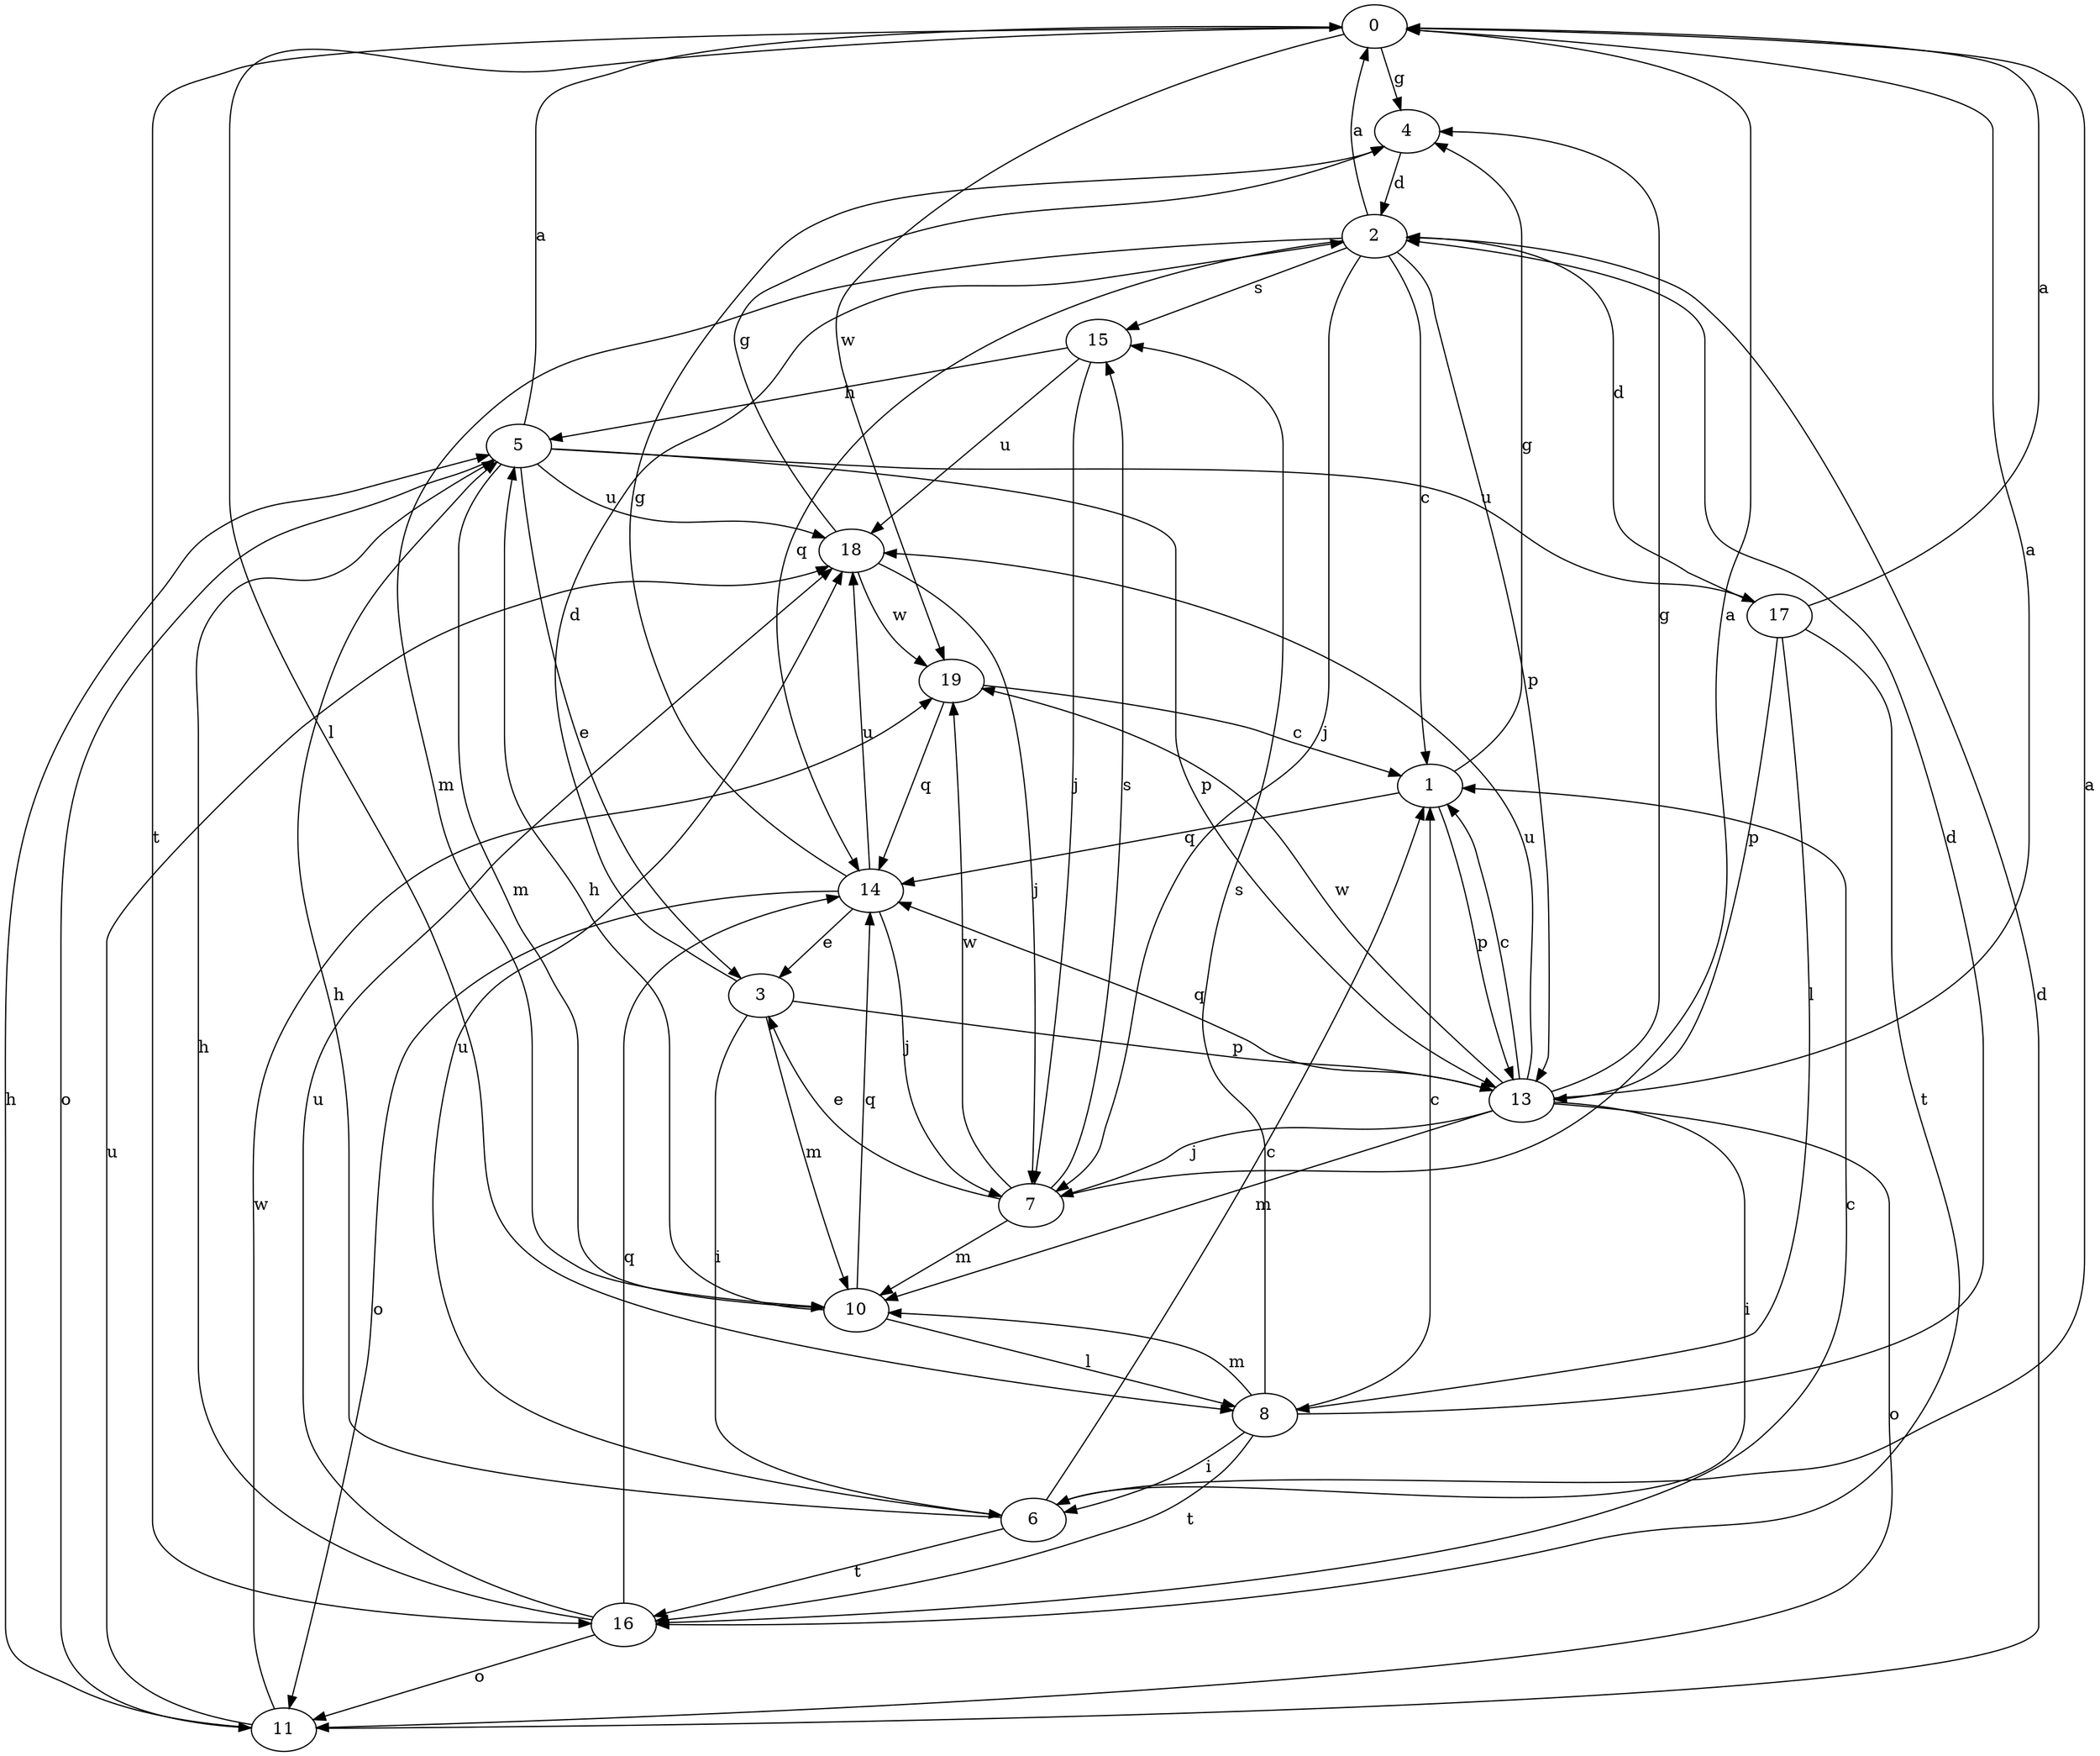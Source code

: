 strict digraph  {
0;
1;
2;
3;
4;
5;
6;
7;
8;
10;
11;
13;
14;
15;
16;
17;
18;
19;
0 -> 4  [label=g];
0 -> 8  [label=l];
0 -> 16  [label=t];
0 -> 19  [label=w];
1 -> 4  [label=g];
1 -> 13  [label=p];
1 -> 14  [label=q];
2 -> 0  [label=a];
2 -> 1  [label=c];
2 -> 7  [label=j];
2 -> 10  [label=m];
2 -> 13  [label=p];
2 -> 14  [label=q];
2 -> 15  [label=s];
3 -> 2  [label=d];
3 -> 6  [label=i];
3 -> 10  [label=m];
3 -> 13  [label=p];
4 -> 2  [label=d];
5 -> 0  [label=a];
5 -> 3  [label=e];
5 -> 10  [label=m];
5 -> 11  [label=o];
5 -> 13  [label=p];
5 -> 17  [label=u];
5 -> 18  [label=u];
6 -> 0  [label=a];
6 -> 1  [label=c];
6 -> 5  [label=h];
6 -> 16  [label=t];
6 -> 18  [label=u];
7 -> 0  [label=a];
7 -> 3  [label=e];
7 -> 10  [label=m];
7 -> 15  [label=s];
7 -> 19  [label=w];
8 -> 1  [label=c];
8 -> 2  [label=d];
8 -> 6  [label=i];
8 -> 10  [label=m];
8 -> 15  [label=s];
8 -> 16  [label=t];
10 -> 5  [label=h];
10 -> 8  [label=l];
10 -> 14  [label=q];
11 -> 2  [label=d];
11 -> 5  [label=h];
11 -> 18  [label=u];
11 -> 19  [label=w];
13 -> 0  [label=a];
13 -> 1  [label=c];
13 -> 4  [label=g];
13 -> 6  [label=i];
13 -> 7  [label=j];
13 -> 10  [label=m];
13 -> 11  [label=o];
13 -> 14  [label=q];
13 -> 18  [label=u];
13 -> 19  [label=w];
14 -> 3  [label=e];
14 -> 4  [label=g];
14 -> 7  [label=j];
14 -> 11  [label=o];
14 -> 18  [label=u];
15 -> 5  [label=h];
15 -> 7  [label=j];
15 -> 18  [label=u];
16 -> 1  [label=c];
16 -> 5  [label=h];
16 -> 11  [label=o];
16 -> 14  [label=q];
16 -> 18  [label=u];
17 -> 0  [label=a];
17 -> 2  [label=d];
17 -> 8  [label=l];
17 -> 13  [label=p];
17 -> 16  [label=t];
18 -> 4  [label=g];
18 -> 7  [label=j];
18 -> 19  [label=w];
19 -> 1  [label=c];
19 -> 14  [label=q];
}
